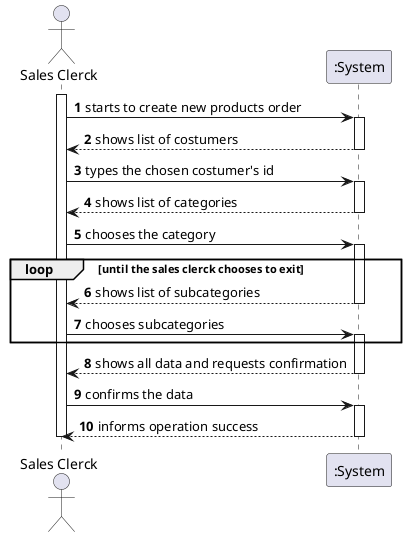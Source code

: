@startuml
autonumber
actor "Sales Clerck" as SC


activate SC
SC -> ":System" : starts to create new products order
activate ":System"

":System" --> SC : shows list of costumers
deactivate ":System"

SC -> ":System" : types the chosen costumer's id
activate ":System"

":System" --> SC : shows list of categories
deactivate ":System"

SC -> ":System" : chooses the category
activate ":System"

loop until the sales clerck chooses to exit
":System" --> SC : shows list of subcategories
deactivate ":System"


SC -> ":System" : chooses subcategories
activate ":System"

end loop



":System" --> SC :shows all data and requests confirmation
deactivate ":System"
SC -> ":System" : confirms the data

activate ":System"
":System" --> SC : informs operation success
deactivate ":System"
deactivate SC

@enduml
